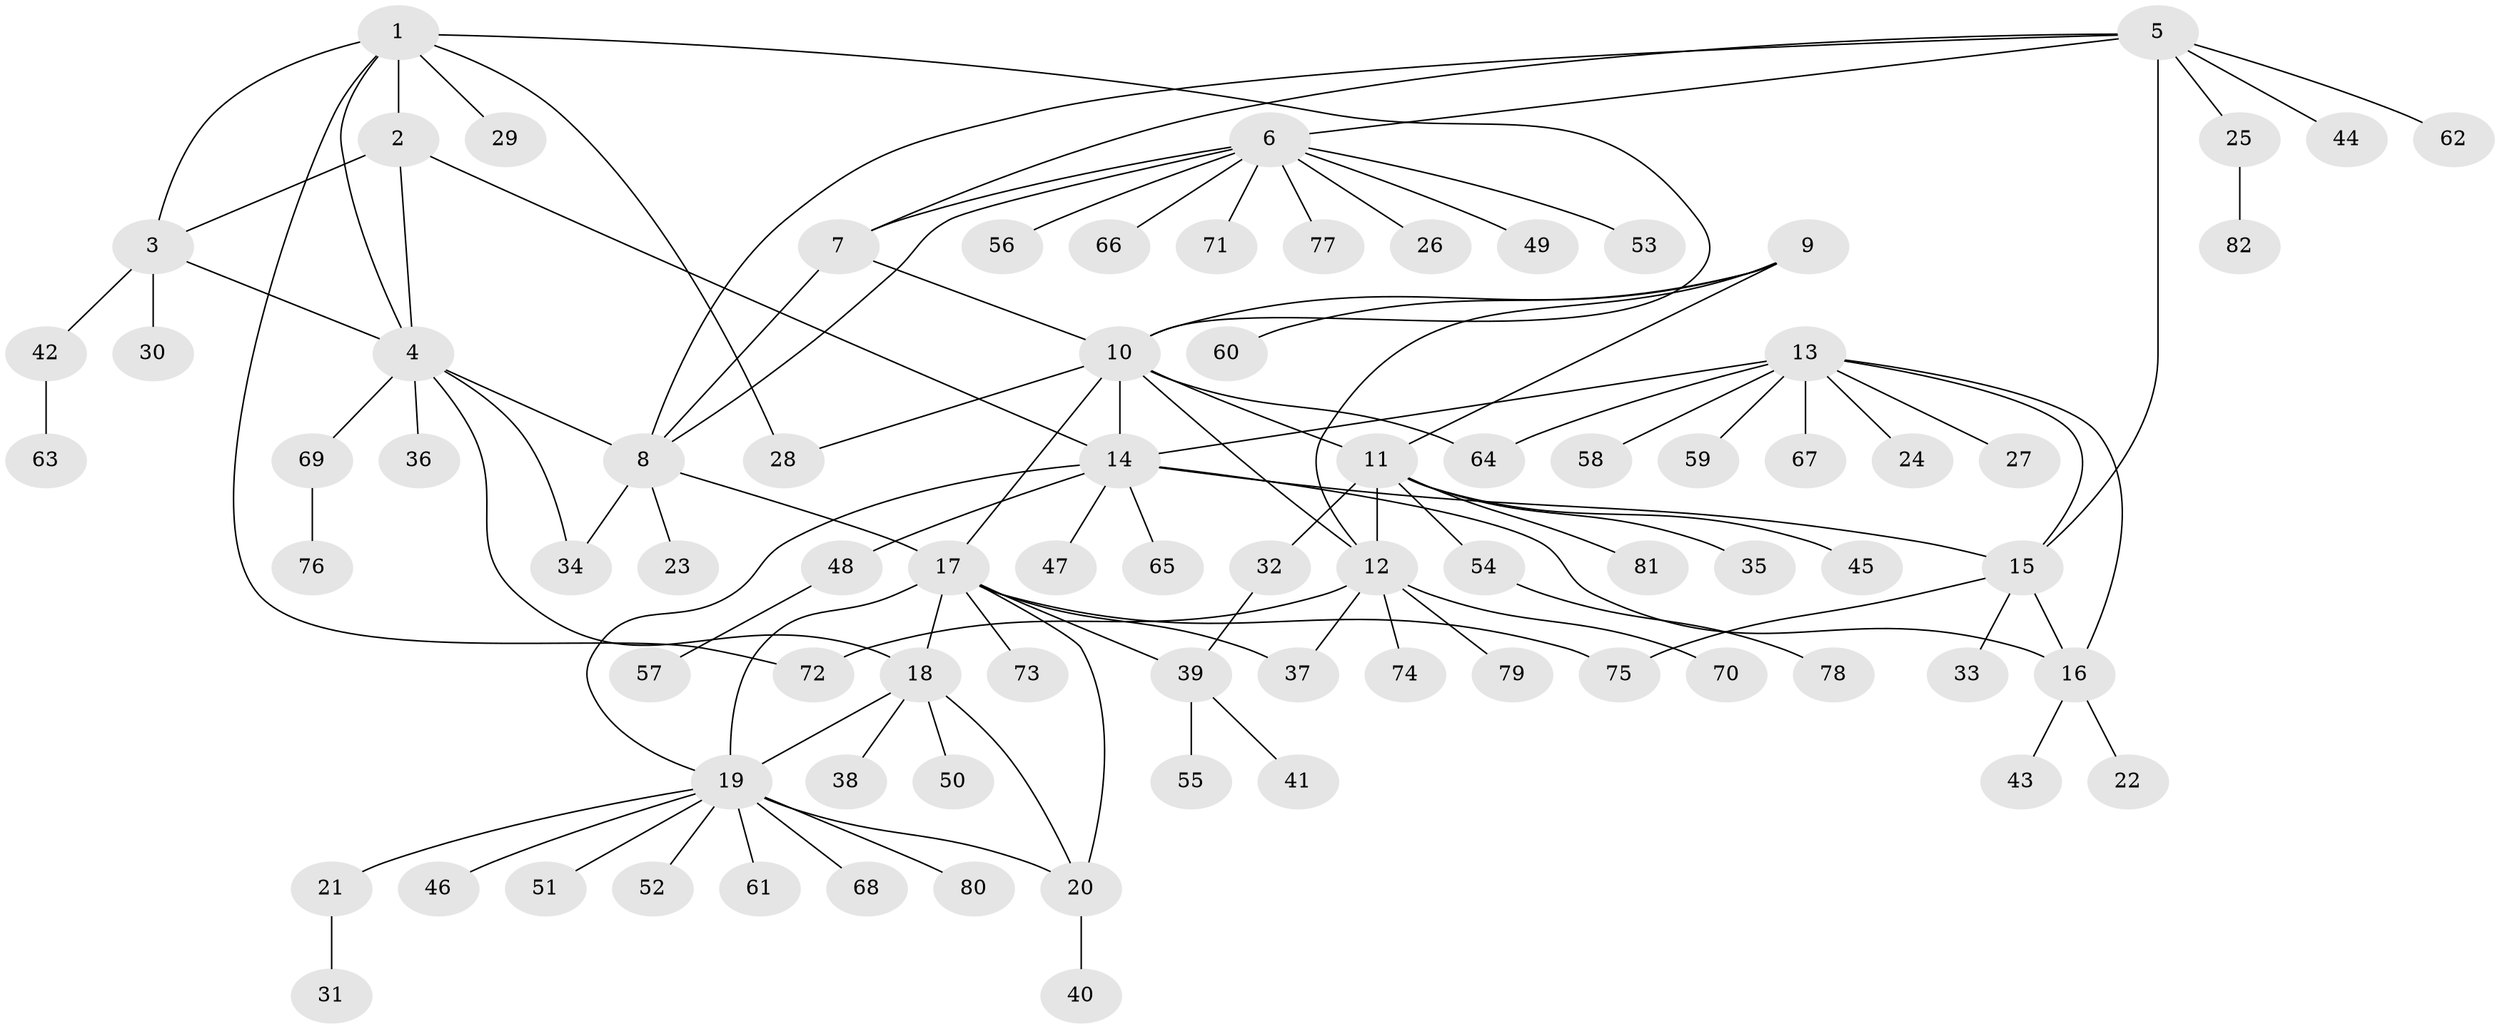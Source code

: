 // Generated by graph-tools (version 1.1) at 2025/15/03/09/25 04:15:45]
// undirected, 82 vertices, 109 edges
graph export_dot {
graph [start="1"]
  node [color=gray90,style=filled];
  1;
  2;
  3;
  4;
  5;
  6;
  7;
  8;
  9;
  10;
  11;
  12;
  13;
  14;
  15;
  16;
  17;
  18;
  19;
  20;
  21;
  22;
  23;
  24;
  25;
  26;
  27;
  28;
  29;
  30;
  31;
  32;
  33;
  34;
  35;
  36;
  37;
  38;
  39;
  40;
  41;
  42;
  43;
  44;
  45;
  46;
  47;
  48;
  49;
  50;
  51;
  52;
  53;
  54;
  55;
  56;
  57;
  58;
  59;
  60;
  61;
  62;
  63;
  64;
  65;
  66;
  67;
  68;
  69;
  70;
  71;
  72;
  73;
  74;
  75;
  76;
  77;
  78;
  79;
  80;
  81;
  82;
  1 -- 2;
  1 -- 3;
  1 -- 4;
  1 -- 10;
  1 -- 28;
  1 -- 29;
  1 -- 72;
  2 -- 3;
  2 -- 4;
  2 -- 14;
  3 -- 4;
  3 -- 30;
  3 -- 42;
  4 -- 8;
  4 -- 18;
  4 -- 34;
  4 -- 36;
  4 -- 69;
  5 -- 6;
  5 -- 7;
  5 -- 8;
  5 -- 15;
  5 -- 25;
  5 -- 44;
  5 -- 62;
  6 -- 7;
  6 -- 8;
  6 -- 26;
  6 -- 49;
  6 -- 53;
  6 -- 56;
  6 -- 66;
  6 -- 71;
  6 -- 77;
  7 -- 8;
  7 -- 10;
  8 -- 17;
  8 -- 23;
  8 -- 34;
  9 -- 10;
  9 -- 11;
  9 -- 12;
  9 -- 60;
  10 -- 11;
  10 -- 12;
  10 -- 14;
  10 -- 17;
  10 -- 28;
  10 -- 64;
  11 -- 12;
  11 -- 32;
  11 -- 35;
  11 -- 45;
  11 -- 54;
  11 -- 81;
  12 -- 37;
  12 -- 70;
  12 -- 72;
  12 -- 74;
  12 -- 79;
  13 -- 14;
  13 -- 15;
  13 -- 16;
  13 -- 24;
  13 -- 27;
  13 -- 58;
  13 -- 59;
  13 -- 64;
  13 -- 67;
  14 -- 15;
  14 -- 16;
  14 -- 19;
  14 -- 47;
  14 -- 48;
  14 -- 65;
  15 -- 16;
  15 -- 33;
  15 -- 75;
  16 -- 22;
  16 -- 43;
  17 -- 18;
  17 -- 19;
  17 -- 20;
  17 -- 37;
  17 -- 39;
  17 -- 73;
  17 -- 75;
  18 -- 19;
  18 -- 20;
  18 -- 38;
  18 -- 50;
  19 -- 20;
  19 -- 21;
  19 -- 46;
  19 -- 51;
  19 -- 52;
  19 -- 61;
  19 -- 68;
  19 -- 80;
  20 -- 40;
  21 -- 31;
  25 -- 82;
  32 -- 39;
  39 -- 41;
  39 -- 55;
  42 -- 63;
  48 -- 57;
  54 -- 78;
  69 -- 76;
}
